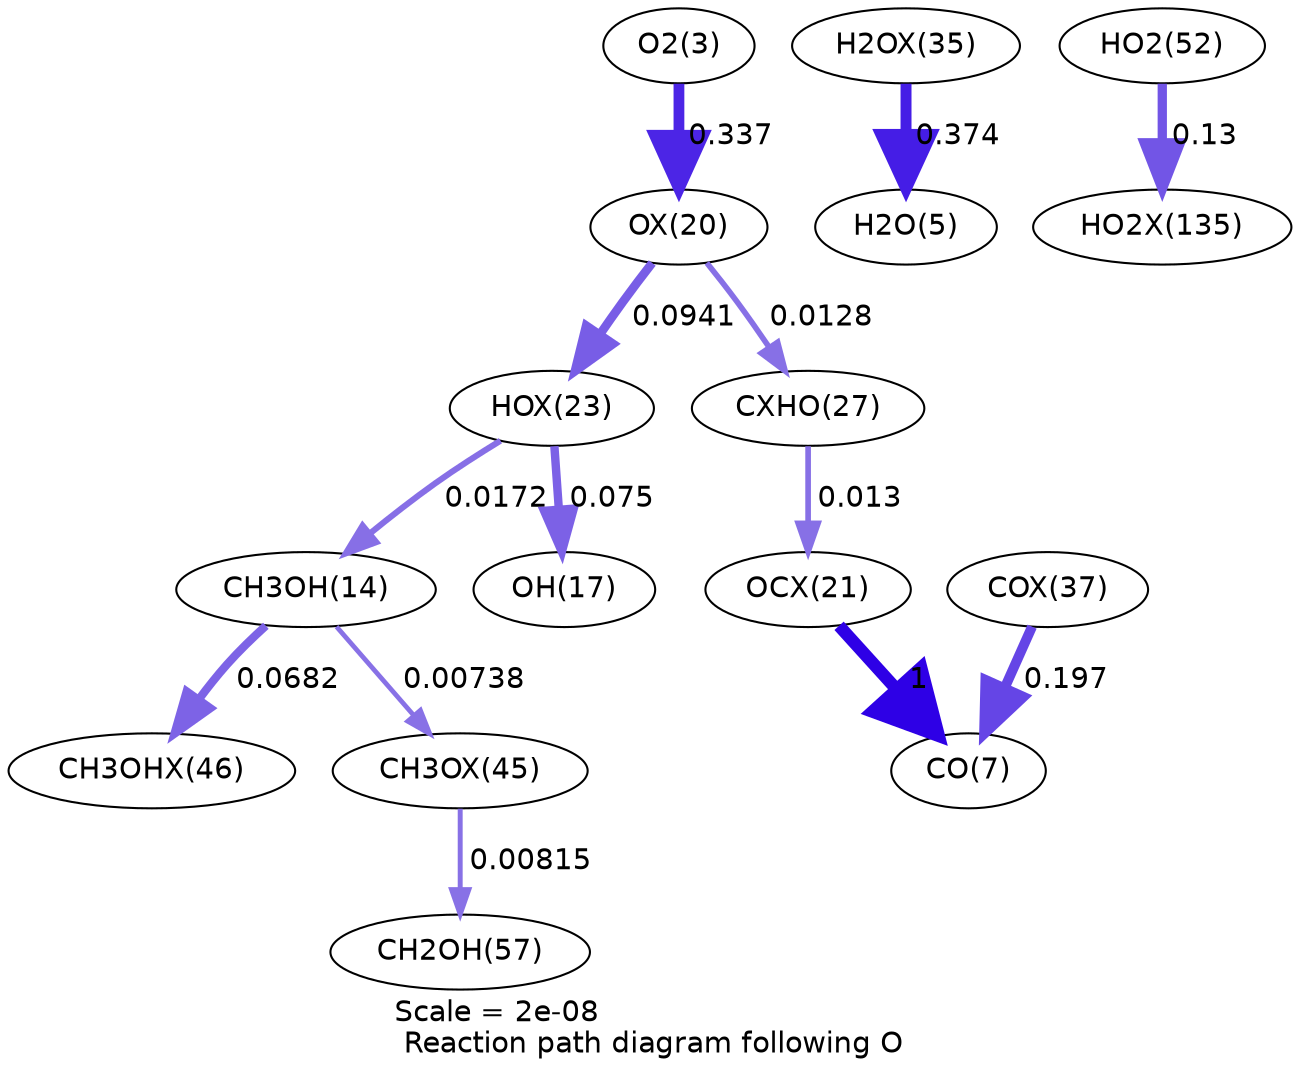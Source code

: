 digraph reaction_paths {
center=1;
s5 -> s42[fontname="Helvetica", penwidth=5.18, arrowsize=2.59, color="0.7, 0.837, 0.9"
, label=" 0.337"];
s42 -> s45[fontname="Helvetica", penwidth=4.22, arrowsize=2.11, color="0.7, 0.594, 0.9"
, label=" 0.0941"];
s42 -> s48[fontname="Helvetica", penwidth=2.71, arrowsize=1.35, color="0.7, 0.513, 0.9"
, label=" 0.0128"];
s45 -> s16[fontname="Helvetica", penwidth=2.93, arrowsize=1.47, color="0.7, 0.517, 0.9"
, label=" 0.0172"];
s45 -> s19[fontname="Helvetica", penwidth=4.04, arrowsize=2.02, color="0.7, 0.575, 0.9"
, label=" 0.075"];
s16 -> s59[fontname="Helvetica", penwidth=3.97, arrowsize=1.99, color="0.7, 0.568, 0.9"
, label=" 0.0682"];
s16 -> s58[fontname="Helvetica", penwidth=2.29, arrowsize=1.15, color="0.7, 0.507, 0.9"
, label=" 0.00738"];
s51 -> s7[fontname="Helvetica", penwidth=5.26, arrowsize=2.63, color="0.7, 0.874, 0.9"
, label=" 0.374"];
s58 -> s22[fontname="Helvetica", penwidth=2.37, arrowsize=1.18, color="0.7, 0.508, 0.9"
, label=" 0.00815"];
s21 -> s64[fontname="Helvetica", penwidth=4.46, arrowsize=2.23, color="0.7, 0.63, 0.9"
, label=" 0.13"];
s48 -> s43[fontname="Helvetica", penwidth=2.72, arrowsize=1.36, color="0.7, 0.513, 0.9"
, label=" 0.013"];
s43 -> s9[fontname="Helvetica", penwidth=6, arrowsize=3, color="0.7, 1.5, 0.9"
, label=" 1"];
s53 -> s9[fontname="Helvetica", penwidth=4.78, arrowsize=2.39, color="0.7, 0.697, 0.9"
, label=" 0.197"];
s5 [ fontname="Helvetica", label="O2(3)"];
s7 [ fontname="Helvetica", label="H2O(5)"];
s9 [ fontname="Helvetica", label="CO(7)"];
s16 [ fontname="Helvetica", label="CH3OH(14)"];
s19 [ fontname="Helvetica", label="OH(17)"];
s21 [ fontname="Helvetica", label="HO2(52)"];
s22 [ fontname="Helvetica", label="CH2OH(57)"];
s42 [ fontname="Helvetica", label="OX(20)"];
s43 [ fontname="Helvetica", label="OCX(21)"];
s45 [ fontname="Helvetica", label="HOX(23)"];
s48 [ fontname="Helvetica", label="CXHO(27)"];
s51 [ fontname="Helvetica", label="H2OX(35)"];
s53 [ fontname="Helvetica", label="COX(37)"];
s58 [ fontname="Helvetica", label="CH3OX(45)"];
s59 [ fontname="Helvetica", label="CH3OHX(46)"];
s64 [ fontname="Helvetica", label="HO2X(135)"];
 label = "Scale = 2e-08\l Reaction path diagram following O";
 fontname = "Helvetica";
}
